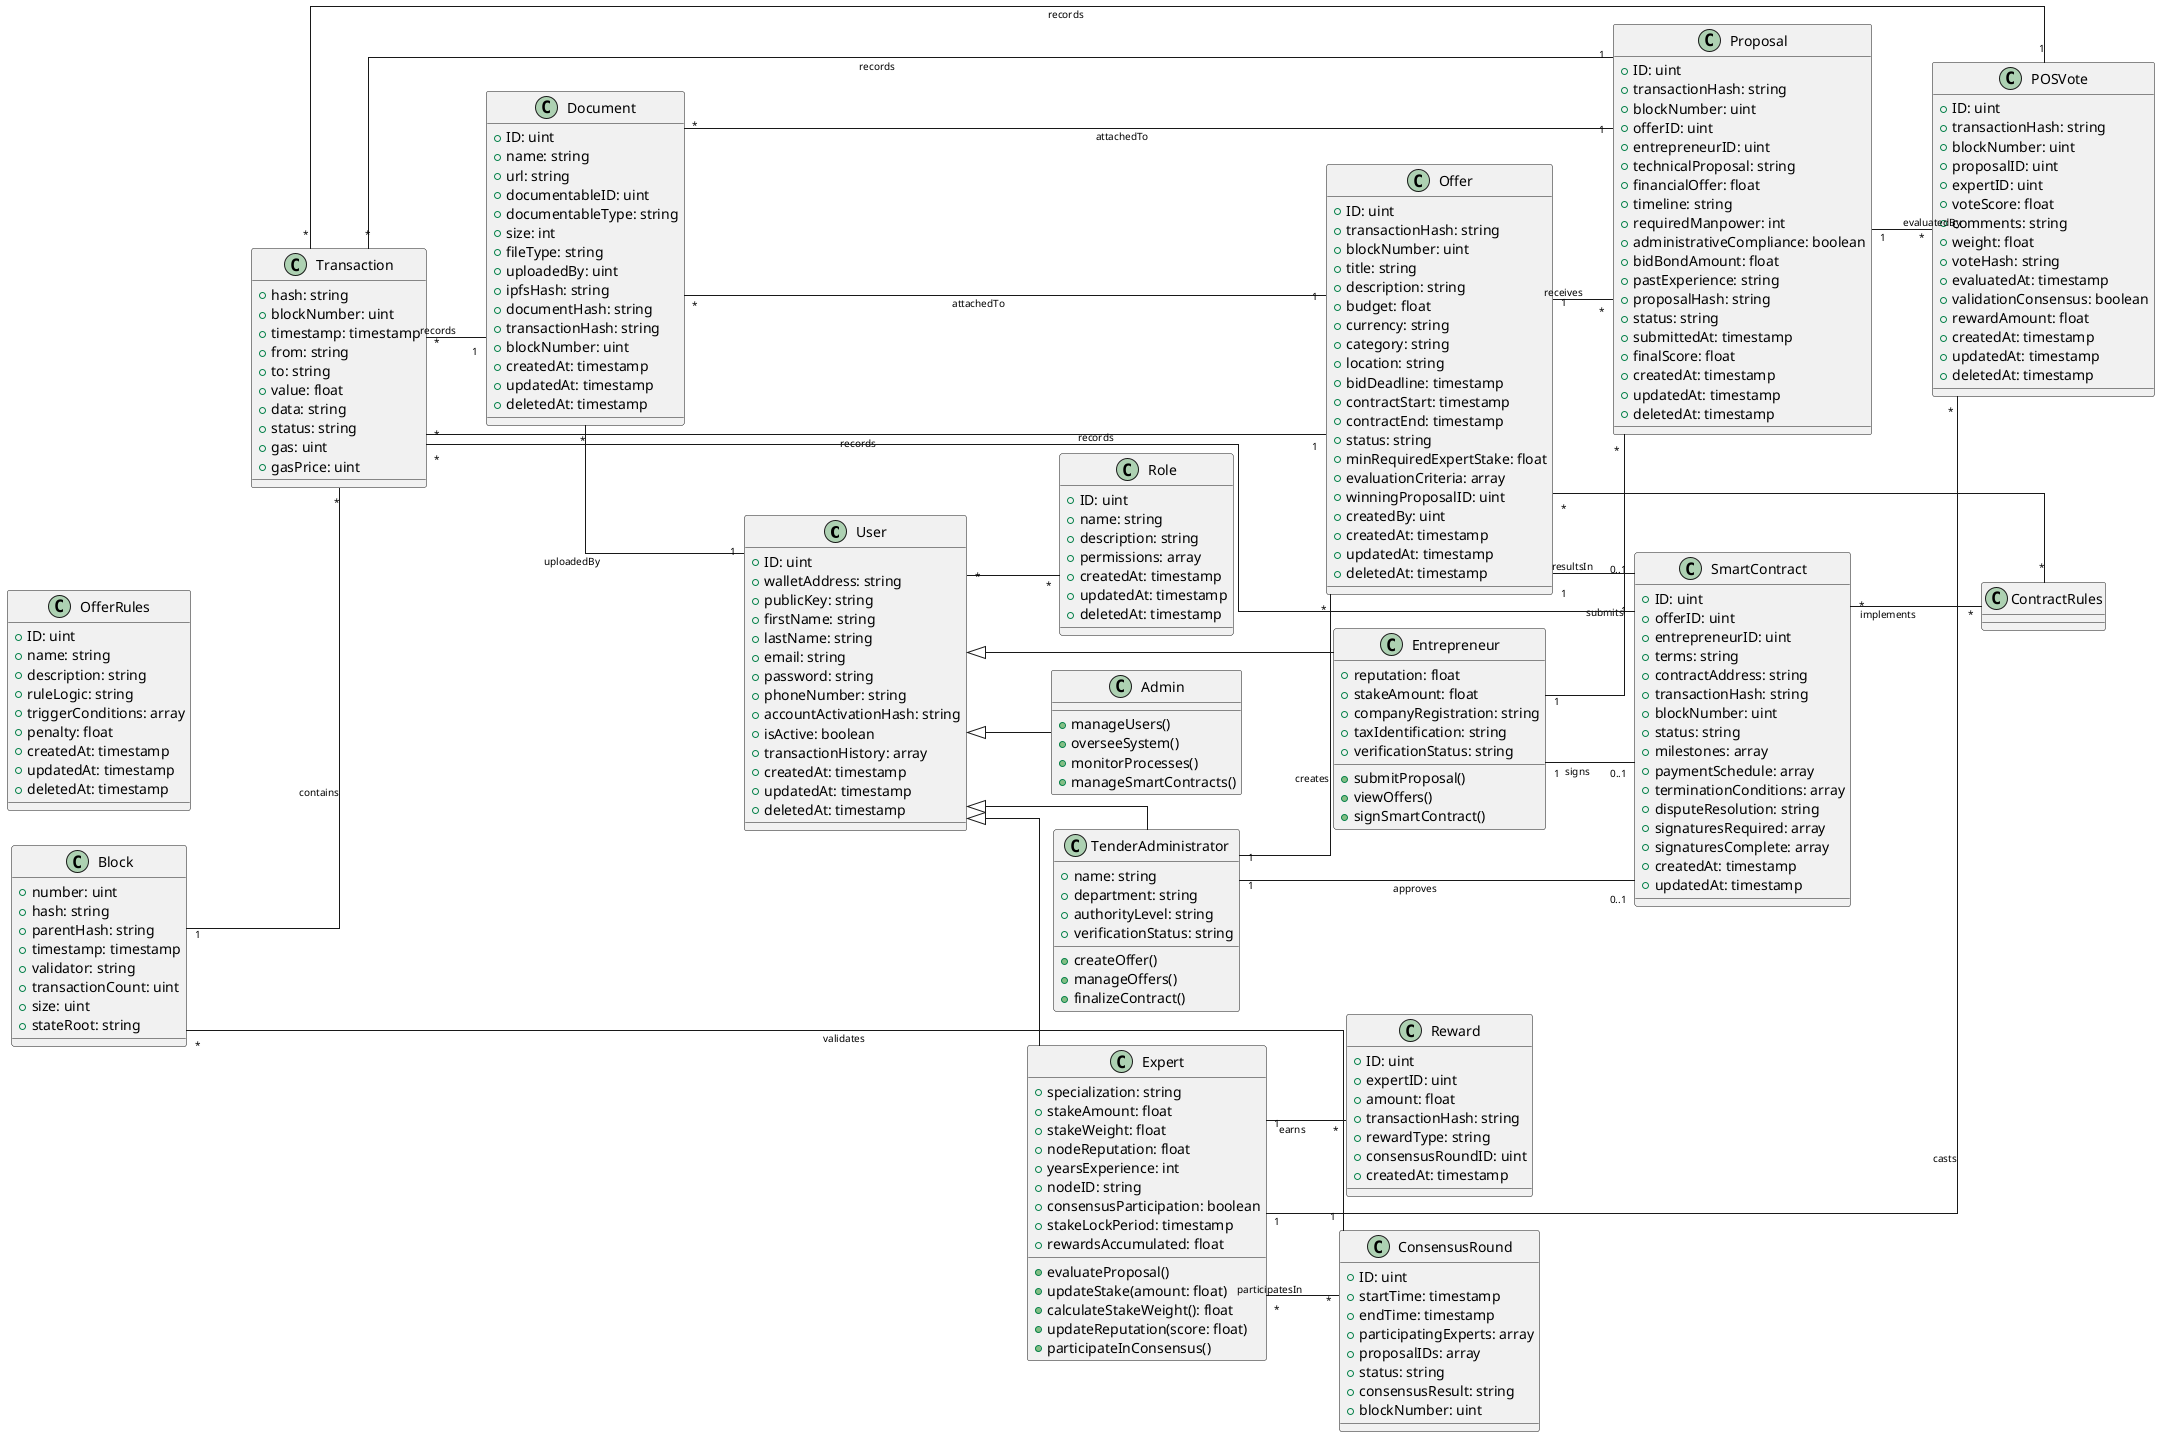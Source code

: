 @startuml class-blockchain
left to right direction
skinparam linetype ortho
skinparam ArrowFontSize 10

' Core entity classes
class User {
  +ID: uint
  +walletAddress: string
  +publicKey: string
  +firstName: string
  +lastName: string
  +email: string
  +password: string
  +phoneNumber: string
  +accountActivationHash: string
  +isActive: boolean
  +transactionHistory: array
  +createdAt: timestamp
  +updatedAt: timestamp
  +deletedAt: timestamp
}

class Role {
  +ID: uint
  +name: string
  +description: string
  +permissions: array
  +createdAt: timestamp
  +updatedAt: timestamp
  +deletedAt: timestamp
}

' User types
class Admin {
  +manageUsers()
  +overseeSystem()
  +monitorProcesses()
  +manageSmartContracts()
}

class Entrepreneur {
  +reputation: float
  +stakeAmount: float
  +companyRegistration: string
  +taxIdentification: string
  +verificationStatus: string
  +submitProposal()
  +viewOffers()
  +signSmartContract()
}

class TenderAdministrator {
  +name: string
  +department: string
  +authorityLevel: string
  +verificationStatus: string
  +createOffer()
  +manageOffers()
  +finalizeContract()
}

class Expert {
  +specialization: string
  +stakeAmount: float
  +stakeWeight: float
  +nodeReputation: float
  +yearsExperience: int
  +nodeID: string
  +consensusParticipation: boolean
  +stakeLockPeriod: timestamp
  +rewardsAccumulated: float
  +evaluateProposal()
  +updateStake(amount: float)
  +calculateStakeWeight(): float
  +updateReputation(score: float)
  +participateInConsensus()
}

' Main business entities
class Offer {
  +ID: uint
  +transactionHash: string
  +blockNumber: uint
  +title: string
  +description: string
  +budget: float
  +currency: string
  +category: string
  +location: string
  +bidDeadline: timestamp
  +contractStart: timestamp
  +contractEnd: timestamp
  +status: string
  +minRequiredExpertStake: float
  +evaluationCriteria: array
  +winningProposalID: uint
  +createdBy: uint
  +createdAt: timestamp
  +updatedAt: timestamp
  +deletedAt: timestamp
}

class Proposal {
  +ID: uint
  +transactionHash: string
  +blockNumber: uint
  +offerID: uint
  +entrepreneurID: uint
  +technicalProposal: string
  +financialOffer: float
  +timeline: string
  +requiredManpower: int
  +administrativeCompliance: boolean
  +bidBondAmount: float
  +pastExperience: string
  +proposalHash: string
  +status: string
  +submittedAt: timestamp
  +finalScore: float
  +createdAt: timestamp
  +updatedAt: timestamp
  +deletedAt: timestamp
}

class POSVote {
  +ID: uint
  +transactionHash: string
  +blockNumber: uint
  +proposalID: uint
  +expertID: uint
  +voteScore: float
  +comments: string
  +weight: float
  +voteHash: string
  +evaluatedAt: timestamp
  +validationConsensus: boolean
  +rewardAmount: float
  +createdAt: timestamp
  +updatedAt: timestamp
  +deletedAt: timestamp
}

class Document {
  +ID: uint
  +name: string
  +url: string
  +documentableID: uint
  +documentableType: string
  +size: int
  +fileType: string
  +uploadedBy: uint
  +ipfsHash: string
  +documentHash: string
  +transactionHash: string
  +blockNumber: uint
  +createdAt: timestamp
  +updatedAt: timestamp
  +deletedAt: timestamp
}

' Contract-related classes
class OfferRules {
  +ID: uint
  +name: string
  +description: string
  +ruleLogic: string
  +triggerConditions: array
  +penalty: float
  +createdAt: timestamp
  +updatedAt: timestamp
  +deletedAt: timestamp
}

class SmartContract {
  +ID: uint
  +offerID: uint
  +entrepreneurID: uint
  +terms: string
  +contractAddress: string
  +transactionHash: string
  +blockNumber: uint
  +status: string
  +milestones: array
  +paymentSchedule: array
  +terminationConditions: array
  +disputeResolution: string
  +signaturesRequired: array
  +signaturesComplete: array
  +createdAt: timestamp
  +updatedAt: timestamp
}

' Blockchain-specific classes
class Transaction {
  +hash: string
  +blockNumber: uint
  +timestamp: timestamp
  +from: string
  +to: string
  +value: float
  +data: string
  +status: string
  +gas: uint
  +gasPrice: uint
}

class Block {
  +number: uint
  +hash: string
  +parentHash: string
  +timestamp: timestamp
  +validator: string
  +transactionCount: uint
  +size: uint
  +stateRoot: string
}

class ConsensusRound {
  +ID: uint
  +startTime: timestamp
  +endTime: timestamp
  +participatingExperts: array
  +proposalIDs: array
  +status: string
  +consensusResult: string
  +blockNumber: uint
}

class Reward {
  +ID: uint
  +expertID: uint
  +amount: float
  +transactionHash: string
  +rewardType: string
  +consensusRoundID: uint
  +createdAt: timestamp
}

' Relationships
User <|-- Admin
User <|-- Entrepreneur
User <|-- TenderAdministrator
User <|-- Expert
User "*" -- "*" Role

TenderAdministrator "1" -- "*" Offer : creates
Entrepreneur "1" -- "*" Proposal : submits
Offer "1" -- "*" Proposal : receives
Expert "1" -- "*" POSVote : casts
Proposal "1" -- "*" POSVote : evaluatedBy
Expert "*" -- "*" ConsensusRound : participatesIn
Expert "1" -- "*" Reward : earns

Offer "1" -- "0..1" SmartContract : resultsIn
Entrepreneur "1" -- "0..1" SmartContract : signs
TenderAdministrator "1" -- "0..1" SmartContract : approves

Offer "*" -- "*" ContractRules
SmartContract "*" -- "*" ContractRules : implements

Document "*" -- "1" Offer : attachedTo
Document "*" -- "1" Proposal : attachedTo
Document "*" -- "1" User : uploadedBy

Transaction "*" -- "1" Offer : records
Transaction "*" -- "1" Proposal : records
Transaction "*" -- "1" POSVote : records
Transaction "*" -- "1" SmartContract : records
Transaction "*" -- "1" Document : records

Block "1" -- "*" Transaction : contains
Block "*" -- "1" ConsensusRound : validates
@enduml